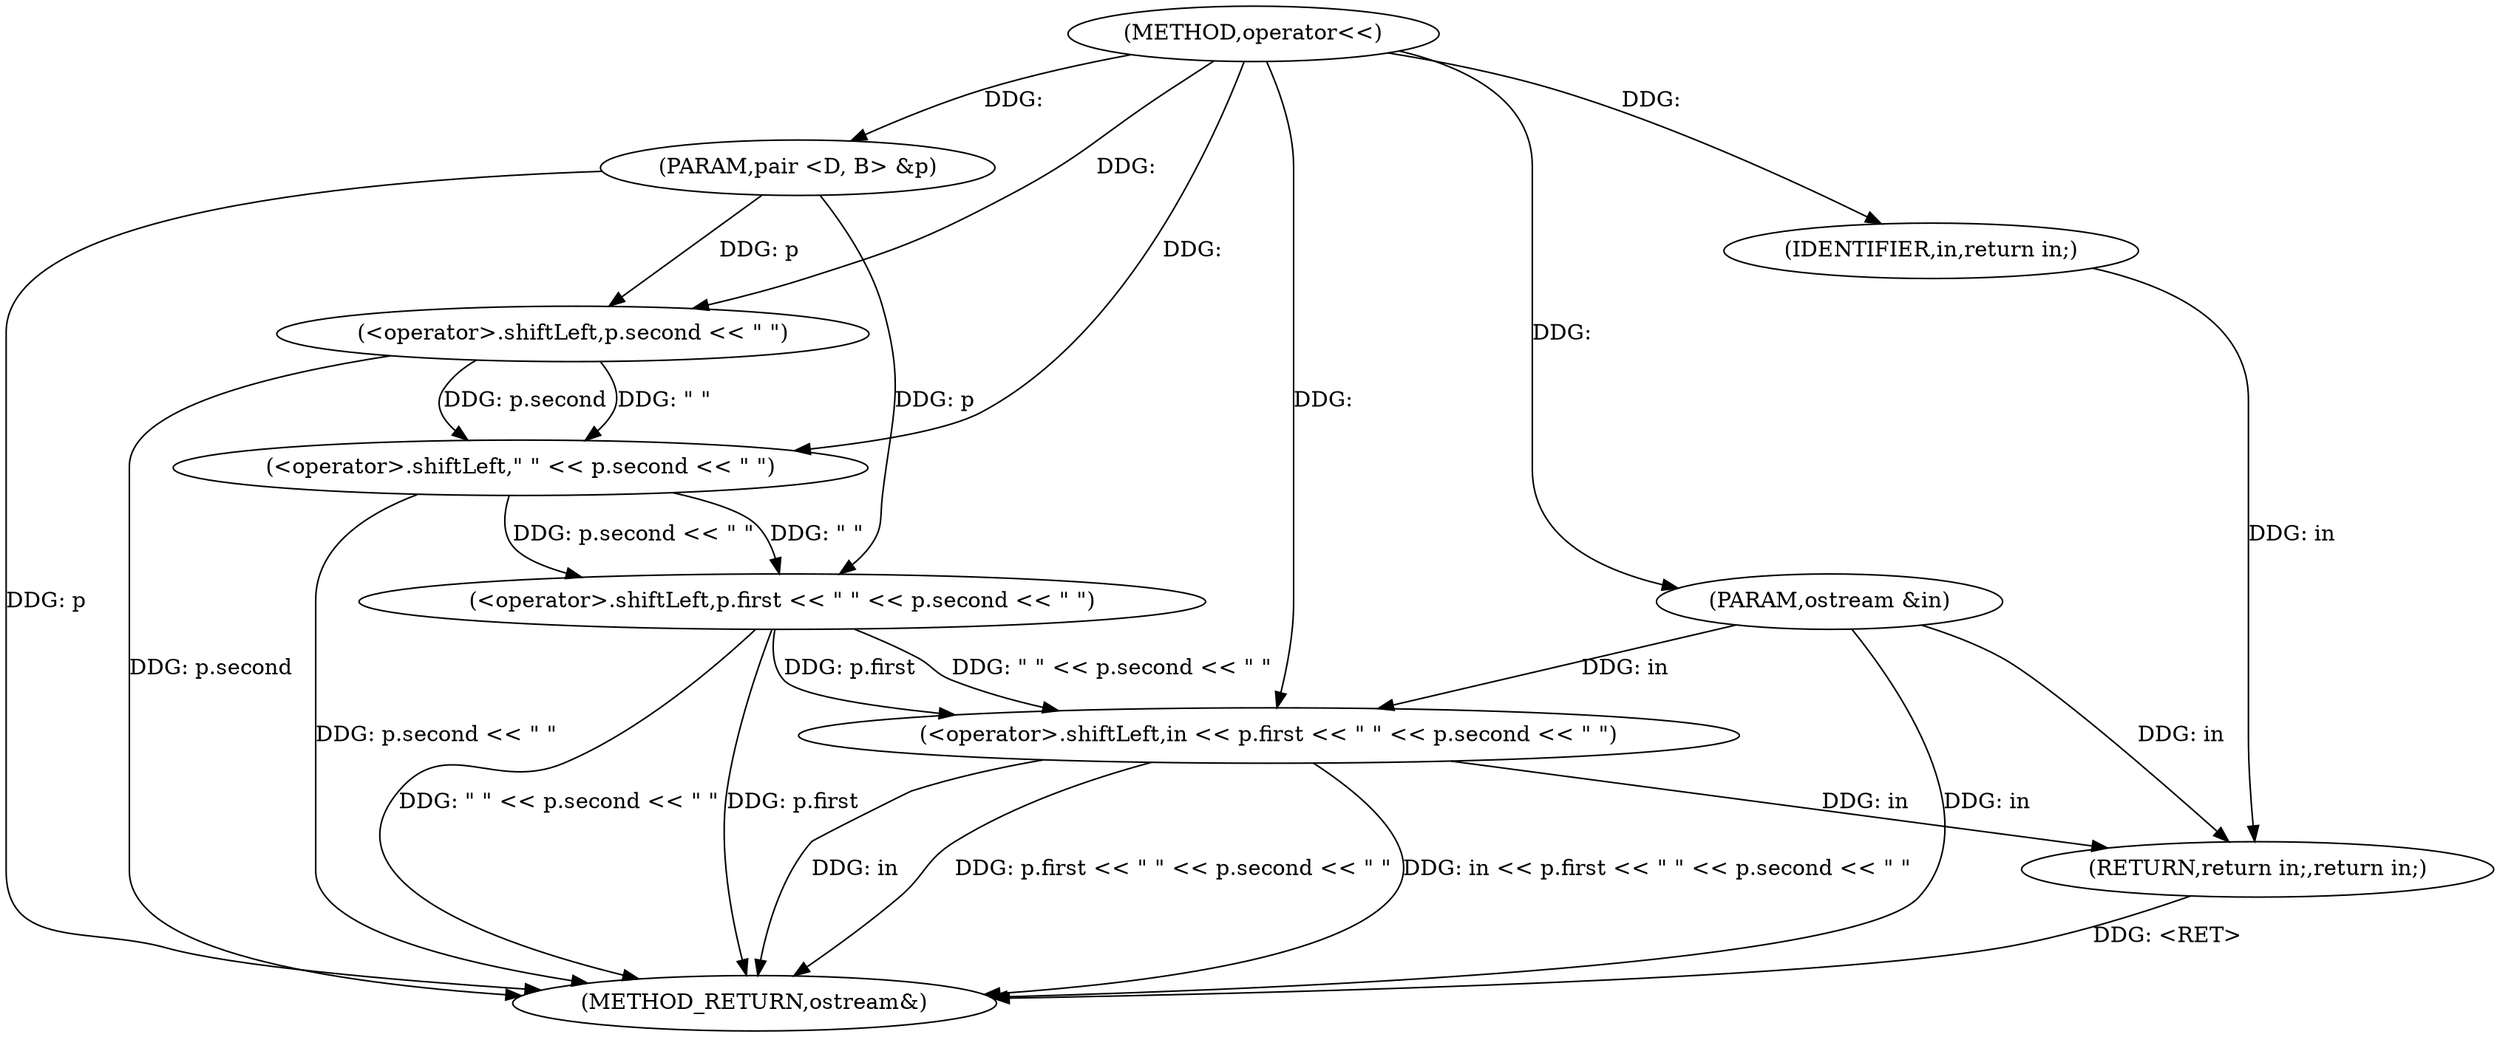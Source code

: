 digraph "operator<<" {  
"1000156" [label = "(METHOD,operator<<)" ]
"1000175" [label = "(METHOD_RETURN,ostream&)" ]
"1000157" [label = "(PARAM,ostream &in)" ]
"1000158" [label = "(PARAM,pair <D, B> &p)" ]
"1000160" [label = "(<operator>.shiftLeft,in << p.first << \" \" << p.second << \" \")" ]
"1000173" [label = "(RETURN,return in;,return in;)" ]
"1000174" [label = "(IDENTIFIER,in,return in;)" ]
"1000162" [label = "(<operator>.shiftLeft,p.first << \" \" << p.second << \" \")" ]
"1000166" [label = "(<operator>.shiftLeft,\" \" << p.second << \" \")" ]
"1000168" [label = "(<operator>.shiftLeft,p.second << \" \")" ]
  "1000173" -> "1000175"  [ label = "DDG: <RET>"] 
  "1000157" -> "1000175"  [ label = "DDG: in"] 
  "1000158" -> "1000175"  [ label = "DDG: p"] 
  "1000160" -> "1000175"  [ label = "DDG: in"] 
  "1000162" -> "1000175"  [ label = "DDG: p.first"] 
  "1000168" -> "1000175"  [ label = "DDG: p.second"] 
  "1000166" -> "1000175"  [ label = "DDG: p.second << \" \""] 
  "1000162" -> "1000175"  [ label = "DDG: \" \" << p.second << \" \""] 
  "1000160" -> "1000175"  [ label = "DDG: p.first << \" \" << p.second << \" \""] 
  "1000160" -> "1000175"  [ label = "DDG: in << p.first << \" \" << p.second << \" \""] 
  "1000156" -> "1000157"  [ label = "DDG: "] 
  "1000156" -> "1000158"  [ label = "DDG: "] 
  "1000174" -> "1000173"  [ label = "DDG: in"] 
  "1000160" -> "1000173"  [ label = "DDG: in"] 
  "1000157" -> "1000173"  [ label = "DDG: in"] 
  "1000157" -> "1000160"  [ label = "DDG: in"] 
  "1000156" -> "1000160"  [ label = "DDG: "] 
  "1000162" -> "1000160"  [ label = "DDG: p.first"] 
  "1000162" -> "1000160"  [ label = "DDG: \" \" << p.second << \" \""] 
  "1000156" -> "1000174"  [ label = "DDG: "] 
  "1000158" -> "1000162"  [ label = "DDG: p"] 
  "1000166" -> "1000162"  [ label = "DDG: p.second << \" \""] 
  "1000166" -> "1000162"  [ label = "DDG: \" \""] 
  "1000156" -> "1000166"  [ label = "DDG: "] 
  "1000168" -> "1000166"  [ label = "DDG: \" \""] 
  "1000168" -> "1000166"  [ label = "DDG: p.second"] 
  "1000158" -> "1000168"  [ label = "DDG: p"] 
  "1000156" -> "1000168"  [ label = "DDG: "] 
}
